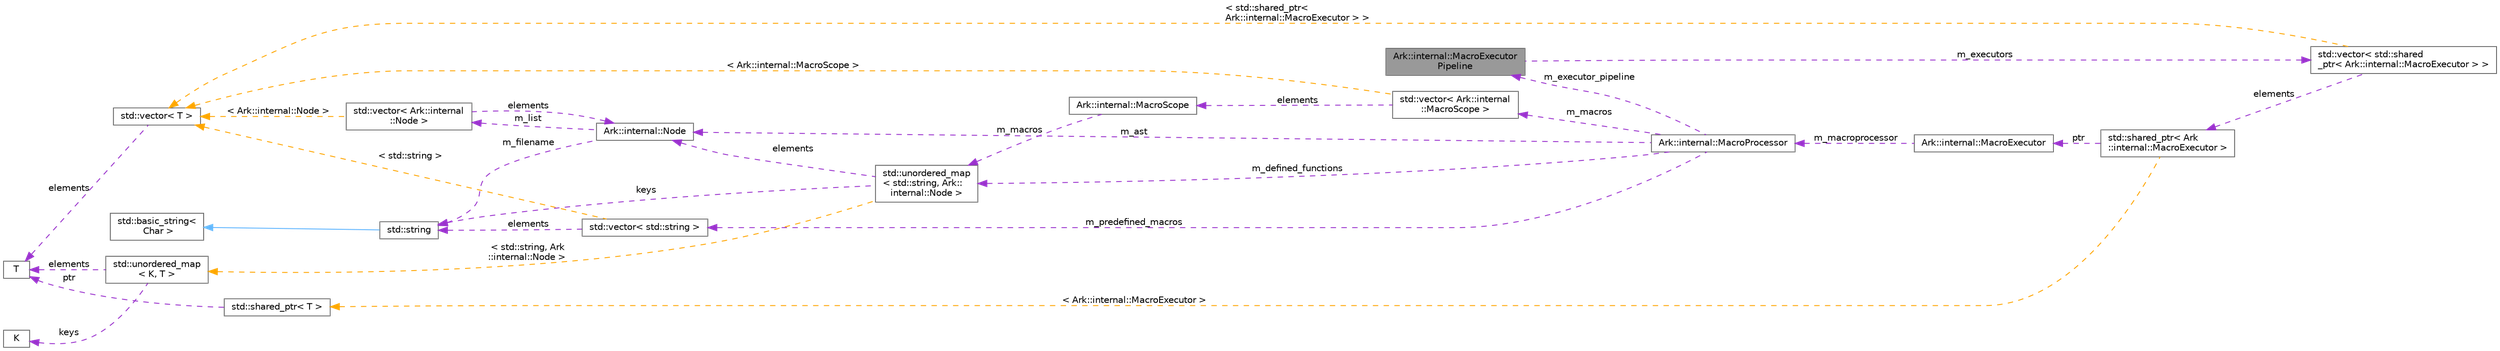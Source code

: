 digraph "Ark::internal::MacroExecutorPipeline"
{
 // INTERACTIVE_SVG=YES
 // LATEX_PDF_SIZE
  bgcolor="transparent";
  edge [fontname=Helvetica,fontsize=10,labelfontname=Helvetica,labelfontsize=10];
  node [fontname=Helvetica,fontsize=10,shape=box,height=0.2,width=0.4];
  rankdir="LR";
  Node1 [label="Ark::internal::MacroExecutor\lPipeline",height=0.2,width=0.4,color="gray40", fillcolor="grey60", style="filled", fontcolor="black",tooltip="The class that initializes the MacroExecutors."];
  Node2 -> Node1 [dir="back",color="darkorchid3",style="dashed",label=" m_executors" ];
  Node2 [label="std::vector\< std::shared\l_ptr\< Ark::internal::MacroExecutor \> \>",height=0.2,width=0.4,color="gray40", fillcolor="white", style="filled",tooltip=" "];
  Node3 -> Node2 [dir="back",color="darkorchid3",style="dashed",label=" elements" ];
  Node3 [label="std::shared_ptr\< Ark\l::internal::MacroExecutor \>",height=0.2,width=0.4,color="gray40", fillcolor="white", style="filled",tooltip=" "];
  Node4 -> Node3 [dir="back",color="darkorchid3",style="dashed",label=" ptr" ];
  Node4 [label="Ark::internal::MacroExecutor",height=0.2,width=0.4,color="gray40", fillcolor="white", style="filled",URL="$d5/d8f/classArk_1_1internal_1_1MacroExecutor.html",tooltip="A class that applies macros in a Node."];
  Node5 -> Node4 [dir="back",color="darkorchid3",style="dashed",label=" m_macroprocessor" ];
  Node5 [label="Ark::internal::MacroProcessor",height=0.2,width=0.4,color="gray40", fillcolor="white", style="filled",URL="$d5/db5/classArk_1_1internal_1_1MacroProcessor.html",tooltip="The class handling the macros definitions and calls, given an AST."];
  Node6 -> Node5 [dir="back",color="darkorchid3",style="dashed",label=" m_ast" ];
  Node6 [label="Ark::internal::Node",height=0.2,width=0.4,color="gray40", fillcolor="white", style="filled",URL="$dc/d9e/classArk_1_1internal_1_1Node.html",tooltip="A node of an Abstract Syntax Tree for ArkScript."];
  Node7 -> Node6 [dir="back",color="darkorchid3",style="dashed",label=" m_list" ];
  Node7 [label="std::vector\< Ark::internal\l::Node \>",height=0.2,width=0.4,color="gray40", fillcolor="white", style="filled",tooltip=" "];
  Node6 -> Node7 [dir="back",color="darkorchid3",style="dashed",label=" elements" ];
  Node8 -> Node7 [dir="back",color="orange",style="dashed",label=" \< Ark::internal::Node \>" ];
  Node8 [label="std::vector\< T \>",height=0.2,width=0.4,color="gray40", fillcolor="white", style="filled",tooltip=" "];
  Node9 -> Node8 [dir="back",color="darkorchid3",style="dashed",label=" elements" ];
  Node9 [label="T",height=0.2,width=0.4,color="gray40", fillcolor="white", style="filled",tooltip=" "];
  Node10 -> Node6 [dir="back",color="darkorchid3",style="dashed",label=" m_filename" ];
  Node10 [label="std::string",height=0.2,width=0.4,color="gray40", fillcolor="white", style="filled",tooltip=" "];
  Node11 -> Node10 [dir="back",color="steelblue1",style="solid"];
  Node11 [label="std::basic_string\<\l Char \>",height=0.2,width=0.4,color="gray40", fillcolor="white", style="filled",tooltip=" "];
  Node12 -> Node5 [dir="back",color="darkorchid3",style="dashed",label=" m_macros" ];
  Node12 [label="std::vector\< Ark::internal\l::MacroScope \>",height=0.2,width=0.4,color="gray40", fillcolor="white", style="filled",tooltip=" "];
  Node13 -> Node12 [dir="back",color="darkorchid3",style="dashed",label=" elements" ];
  Node13 [label="Ark::internal::MacroScope",height=0.2,width=0.4,color="gray40", fillcolor="white", style="filled",URL="$d6/d42/classArk_1_1internal_1_1MacroScope.html",tooltip=" "];
  Node14 -> Node13 [dir="back",color="darkorchid3",style="dashed",label=" m_macros" ];
  Node14 [label="std::unordered_map\l\< std::string, Ark::\linternal::Node \>",height=0.2,width=0.4,color="gray40", fillcolor="white", style="filled",tooltip=" "];
  Node10 -> Node14 [dir="back",color="darkorchid3",style="dashed",label=" keys" ];
  Node6 -> Node14 [dir="back",color="darkorchid3",style="dashed",label=" elements" ];
  Node15 -> Node14 [dir="back",color="orange",style="dashed",label=" \< std::string, Ark\l::internal::Node \>" ];
  Node15 [label="std::unordered_map\l\< K, T \>",height=0.2,width=0.4,color="gray40", fillcolor="white", style="filled",tooltip=" "];
  Node16 -> Node15 [dir="back",color="darkorchid3",style="dashed",label=" keys" ];
  Node16 [label="K",height=0.2,width=0.4,color="gray40", fillcolor="white", style="filled",tooltip=" "];
  Node9 -> Node15 [dir="back",color="darkorchid3",style="dashed",label=" elements" ];
  Node8 -> Node12 [dir="back",color="orange",style="dashed",label=" \< Ark::internal::MacroScope \>" ];
  Node1 -> Node5 [dir="back",color="darkorchid3",style="dashed",label=" m_executor_pipeline" ];
  Node17 -> Node5 [dir="back",color="darkorchid3",style="dashed",label=" m_predefined_macros" ];
  Node17 [label="std::vector\< std::string \>",height=0.2,width=0.4,color="gray40", fillcolor="white", style="filled",tooltip=" "];
  Node10 -> Node17 [dir="back",color="darkorchid3",style="dashed",label=" elements" ];
  Node8 -> Node17 [dir="back",color="orange",style="dashed",label=" \< std::string \>" ];
  Node14 -> Node5 [dir="back",color="darkorchid3",style="dashed",label=" m_defined_functions" ];
  Node18 -> Node3 [dir="back",color="orange",style="dashed",label=" \< Ark::internal::MacroExecutor \>" ];
  Node18 [label="std::shared_ptr\< T \>",height=0.2,width=0.4,color="gray40", fillcolor="white", style="filled",tooltip=" "];
  Node9 -> Node18 [dir="back",color="darkorchid3",style="dashed",label=" ptr" ];
  Node8 -> Node2 [dir="back",color="orange",style="dashed",label=" \< std::shared_ptr\<\l Ark::internal::MacroExecutor \> \>" ];
}
